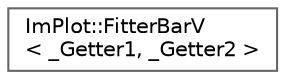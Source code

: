 digraph "Graphical Class Hierarchy"
{
 // LATEX_PDF_SIZE
  bgcolor="transparent";
  edge [fontname=Helvetica,fontsize=10,labelfontname=Helvetica,labelfontsize=10];
  node [fontname=Helvetica,fontsize=10,shape=box,height=0.2,width=0.4];
  rankdir="LR";
  Node0 [id="Node000000",label="ImPlot::FitterBarV\l\< _Getter1, _Getter2 \>",height=0.2,width=0.4,color="grey40", fillcolor="white", style="filled",URL="$structImPlot_1_1FitterBarV.html",tooltip=" "];
}
